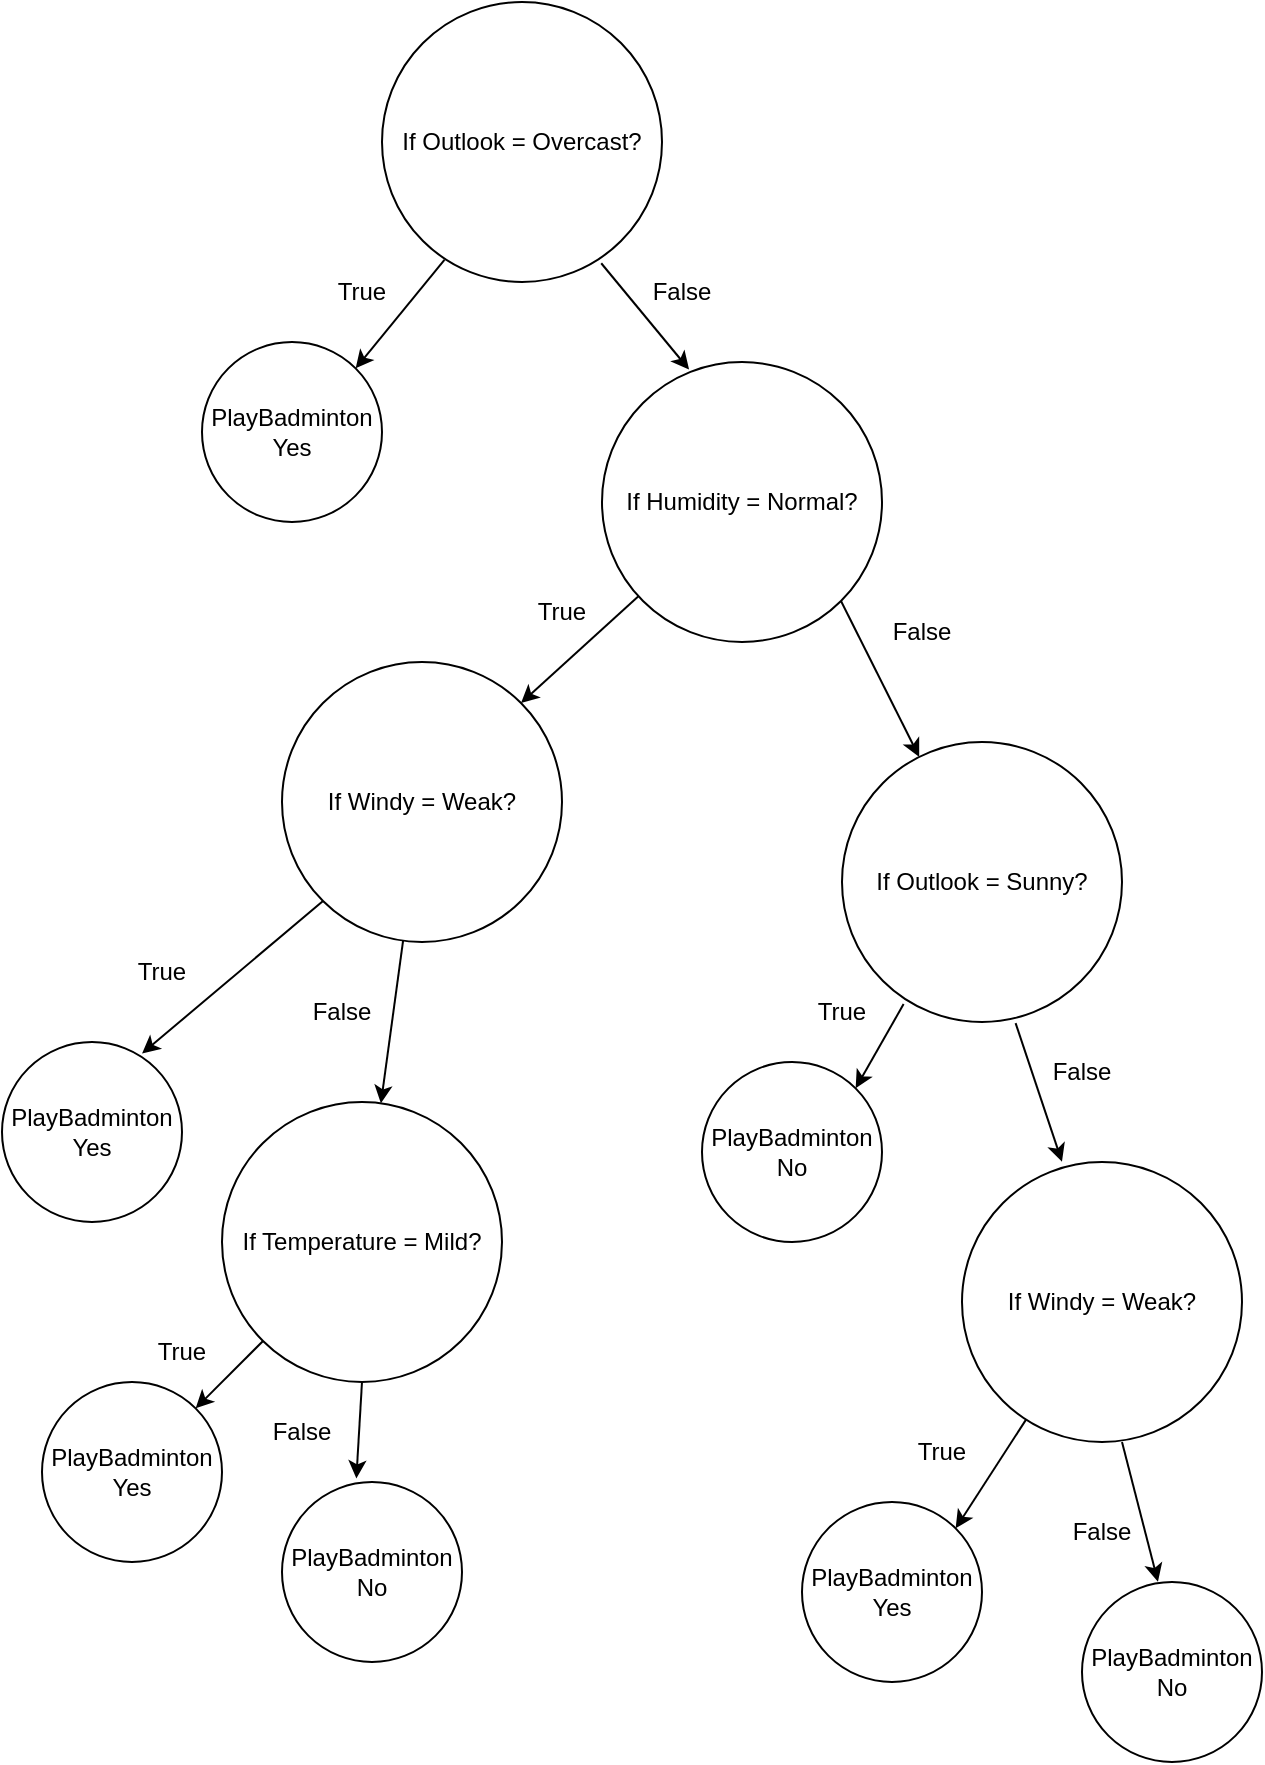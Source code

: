 <mxfile version="21.1.8" type="github">
  <diagram id="C5RBs43oDa-KdzZeNtuy" name="Page-1">
    <mxGraphModel dx="1050" dy="577" grid="1" gridSize="10" guides="1" tooltips="1" connect="1" arrows="1" fold="1" page="1" pageScale="1" pageWidth="827" pageHeight="1169" math="0" shadow="0">
      <root>
        <mxCell id="WIyWlLk6GJQsqaUBKTNV-0" />
        <mxCell id="WIyWlLk6GJQsqaUBKTNV-1" parent="WIyWlLk6GJQsqaUBKTNV-0" />
        <mxCell id="pQejEB6cQ_xvsdO-xQY7-11" value="If Outlook = Overcast?" style="ellipse;whiteSpace=wrap;html=1;aspect=fixed;" vertex="1" parent="WIyWlLk6GJQsqaUBKTNV-1">
          <mxGeometry x="350" y="40" width="140" height="140" as="geometry" />
        </mxCell>
        <mxCell id="pQejEB6cQ_xvsdO-xQY7-12" value="PlayBadminton&lt;br&gt;Yes" style="ellipse;whiteSpace=wrap;html=1;aspect=fixed;" vertex="1" parent="WIyWlLk6GJQsqaUBKTNV-1">
          <mxGeometry x="260" y="210" width="90" height="90" as="geometry" />
        </mxCell>
        <mxCell id="pQejEB6cQ_xvsdO-xQY7-13" value="" style="endArrow=classic;html=1;rounded=0;entryX=1;entryY=0;entryDx=0;entryDy=0;exitX=0.223;exitY=0.921;exitDx=0;exitDy=0;exitPerimeter=0;" edge="1" parent="WIyWlLk6GJQsqaUBKTNV-1" source="pQejEB6cQ_xvsdO-xQY7-11" target="pQejEB6cQ_xvsdO-xQY7-12">
          <mxGeometry width="50" height="50" relative="1" as="geometry">
            <mxPoint x="390" y="310" as="sourcePoint" />
            <mxPoint x="440" y="260" as="targetPoint" />
          </mxGeometry>
        </mxCell>
        <mxCell id="pQejEB6cQ_xvsdO-xQY7-14" value="True" style="text;strokeColor=none;align=center;fillColor=none;html=1;verticalAlign=middle;whiteSpace=wrap;rounded=0;" vertex="1" parent="WIyWlLk6GJQsqaUBKTNV-1">
          <mxGeometry x="300" y="170" width="80" height="30" as="geometry" />
        </mxCell>
        <mxCell id="pQejEB6cQ_xvsdO-xQY7-15" value="If Humidity = Normal?" style="ellipse;whiteSpace=wrap;html=1;aspect=fixed;" vertex="1" parent="WIyWlLk6GJQsqaUBKTNV-1">
          <mxGeometry x="460" y="220" width="140" height="140" as="geometry" />
        </mxCell>
        <mxCell id="pQejEB6cQ_xvsdO-xQY7-16" value="" style="endArrow=classic;html=1;rounded=0;entryX=0.311;entryY=0.027;entryDx=0;entryDy=0;entryPerimeter=0;exitX=0.783;exitY=0.933;exitDx=0;exitDy=0;exitPerimeter=0;" edge="1" parent="WIyWlLk6GJQsqaUBKTNV-1" source="pQejEB6cQ_xvsdO-xQY7-11" target="pQejEB6cQ_xvsdO-xQY7-15">
          <mxGeometry width="50" height="50" relative="1" as="geometry">
            <mxPoint x="390" y="310" as="sourcePoint" />
            <mxPoint x="440" y="260" as="targetPoint" />
          </mxGeometry>
        </mxCell>
        <mxCell id="pQejEB6cQ_xvsdO-xQY7-18" value="False" style="text;strokeColor=none;align=center;fillColor=none;html=1;verticalAlign=middle;whiteSpace=wrap;rounded=0;" vertex="1" parent="WIyWlLk6GJQsqaUBKTNV-1">
          <mxGeometry x="460" y="170" width="80" height="30" as="geometry" />
        </mxCell>
        <mxCell id="pQejEB6cQ_xvsdO-xQY7-19" value="If Windy = Weak?" style="ellipse;whiteSpace=wrap;html=1;aspect=fixed;" vertex="1" parent="WIyWlLk6GJQsqaUBKTNV-1">
          <mxGeometry x="300" y="370" width="140" height="140" as="geometry" />
        </mxCell>
        <mxCell id="pQejEB6cQ_xvsdO-xQY7-20" value="" style="endArrow=classic;html=1;rounded=0;entryX=1;entryY=0;entryDx=0;entryDy=0;" edge="1" parent="WIyWlLk6GJQsqaUBKTNV-1" source="pQejEB6cQ_xvsdO-xQY7-15" target="pQejEB6cQ_xvsdO-xQY7-19">
          <mxGeometry width="50" height="50" relative="1" as="geometry">
            <mxPoint x="390" y="400" as="sourcePoint" />
            <mxPoint x="400" y="420" as="targetPoint" />
          </mxGeometry>
        </mxCell>
        <mxCell id="pQejEB6cQ_xvsdO-xQY7-21" value="True" style="text;strokeColor=none;align=center;fillColor=none;html=1;verticalAlign=middle;whiteSpace=wrap;rounded=0;" vertex="1" parent="WIyWlLk6GJQsqaUBKTNV-1">
          <mxGeometry x="400" y="330" width="80" height="30" as="geometry" />
        </mxCell>
        <mxCell id="pQejEB6cQ_xvsdO-xQY7-22" value="PlayBadminton&lt;br&gt;Yes" style="ellipse;whiteSpace=wrap;html=1;aspect=fixed;" vertex="1" parent="WIyWlLk6GJQsqaUBKTNV-1">
          <mxGeometry x="160" y="560" width="90" height="90" as="geometry" />
        </mxCell>
        <mxCell id="pQejEB6cQ_xvsdO-xQY7-23" value="" style="endArrow=classic;html=1;rounded=0;entryX=0.778;entryY=0.064;entryDx=0;entryDy=0;entryPerimeter=0;exitX=0;exitY=1;exitDx=0;exitDy=0;" edge="1" parent="WIyWlLk6GJQsqaUBKTNV-1" source="pQejEB6cQ_xvsdO-xQY7-19" target="pQejEB6cQ_xvsdO-xQY7-22">
          <mxGeometry width="50" height="50" relative="1" as="geometry">
            <mxPoint x="300" y="500" as="sourcePoint" />
            <mxPoint x="440" y="480" as="targetPoint" />
          </mxGeometry>
        </mxCell>
        <mxCell id="pQejEB6cQ_xvsdO-xQY7-24" value="True" style="text;strokeColor=none;align=center;fillColor=none;html=1;verticalAlign=middle;whiteSpace=wrap;rounded=0;" vertex="1" parent="WIyWlLk6GJQsqaUBKTNV-1">
          <mxGeometry x="200" y="510" width="80" height="30" as="geometry" />
        </mxCell>
        <mxCell id="pQejEB6cQ_xvsdO-xQY7-25" value="If Temperature = Mild?" style="ellipse;whiteSpace=wrap;html=1;aspect=fixed;" vertex="1" parent="WIyWlLk6GJQsqaUBKTNV-1">
          <mxGeometry x="270" y="590" width="140" height="140" as="geometry" />
        </mxCell>
        <mxCell id="pQejEB6cQ_xvsdO-xQY7-26" value="" style="endArrow=classic;html=1;rounded=0;" edge="1" parent="WIyWlLk6GJQsqaUBKTNV-1" source="pQejEB6cQ_xvsdO-xQY7-19" target="pQejEB6cQ_xvsdO-xQY7-25">
          <mxGeometry width="50" height="50" relative="1" as="geometry">
            <mxPoint x="350" y="520" as="sourcePoint" />
            <mxPoint x="440" y="680" as="targetPoint" />
          </mxGeometry>
        </mxCell>
        <mxCell id="pQejEB6cQ_xvsdO-xQY7-27" value="False" style="text;strokeColor=none;align=center;fillColor=none;html=1;verticalAlign=middle;whiteSpace=wrap;rounded=0;" vertex="1" parent="WIyWlLk6GJQsqaUBKTNV-1">
          <mxGeometry x="290" y="530" width="80" height="30" as="geometry" />
        </mxCell>
        <mxCell id="pQejEB6cQ_xvsdO-xQY7-28" value="PlayBadminton&lt;br&gt;Yes" style="ellipse;whiteSpace=wrap;html=1;aspect=fixed;" vertex="1" parent="WIyWlLk6GJQsqaUBKTNV-1">
          <mxGeometry x="180" y="730" width="90" height="90" as="geometry" />
        </mxCell>
        <mxCell id="pQejEB6cQ_xvsdO-xQY7-29" value="PlayBadminton&lt;br&gt;No" style="ellipse;whiteSpace=wrap;html=1;aspect=fixed;" vertex="1" parent="WIyWlLk6GJQsqaUBKTNV-1">
          <mxGeometry x="300" y="780" width="90" height="90" as="geometry" />
        </mxCell>
        <mxCell id="pQejEB6cQ_xvsdO-xQY7-30" value="" style="endArrow=classic;html=1;rounded=0;exitX=0;exitY=1;exitDx=0;exitDy=0;entryX=1;entryY=0;entryDx=0;entryDy=0;" edge="1" parent="WIyWlLk6GJQsqaUBKTNV-1" source="pQejEB6cQ_xvsdO-xQY7-25" target="pQejEB6cQ_xvsdO-xQY7-28">
          <mxGeometry width="50" height="50" relative="1" as="geometry">
            <mxPoint x="390" y="690" as="sourcePoint" />
            <mxPoint x="440" y="640" as="targetPoint" />
          </mxGeometry>
        </mxCell>
        <mxCell id="pQejEB6cQ_xvsdO-xQY7-31" value="" style="endArrow=classic;html=1;rounded=0;exitX=0.5;exitY=1;exitDx=0;exitDy=0;entryX=0.413;entryY=-0.02;entryDx=0;entryDy=0;entryPerimeter=0;" edge="1" parent="WIyWlLk6GJQsqaUBKTNV-1" source="pQejEB6cQ_xvsdO-xQY7-25" target="pQejEB6cQ_xvsdO-xQY7-29">
          <mxGeometry width="50" height="50" relative="1" as="geometry">
            <mxPoint x="390" y="690" as="sourcePoint" />
            <mxPoint x="440" y="640" as="targetPoint" />
          </mxGeometry>
        </mxCell>
        <mxCell id="pQejEB6cQ_xvsdO-xQY7-32" value="True" style="text;strokeColor=none;align=center;fillColor=none;html=1;verticalAlign=middle;whiteSpace=wrap;rounded=0;" vertex="1" parent="WIyWlLk6GJQsqaUBKTNV-1">
          <mxGeometry x="210" y="700" width="80" height="30" as="geometry" />
        </mxCell>
        <mxCell id="pQejEB6cQ_xvsdO-xQY7-34" value="False" style="text;strokeColor=none;align=center;fillColor=none;html=1;verticalAlign=middle;whiteSpace=wrap;rounded=0;" vertex="1" parent="WIyWlLk6GJQsqaUBKTNV-1">
          <mxGeometry x="270" y="740" width="80" height="30" as="geometry" />
        </mxCell>
        <mxCell id="pQejEB6cQ_xvsdO-xQY7-35" value="If Outlook = Sunny?" style="ellipse;whiteSpace=wrap;html=1;aspect=fixed;" vertex="1" parent="WIyWlLk6GJQsqaUBKTNV-1">
          <mxGeometry x="580" y="410" width="140" height="140" as="geometry" />
        </mxCell>
        <mxCell id="pQejEB6cQ_xvsdO-xQY7-36" value="" style="endArrow=classic;html=1;rounded=0;exitX=1;exitY=1;exitDx=0;exitDy=0;" edge="1" parent="WIyWlLk6GJQsqaUBKTNV-1" source="pQejEB6cQ_xvsdO-xQY7-15" target="pQejEB6cQ_xvsdO-xQY7-35">
          <mxGeometry width="50" height="50" relative="1" as="geometry">
            <mxPoint x="560" y="330" as="sourcePoint" />
            <mxPoint x="440" y="340" as="targetPoint" />
          </mxGeometry>
        </mxCell>
        <mxCell id="pQejEB6cQ_xvsdO-xQY7-37" value="False" style="text;strokeColor=none;align=center;fillColor=none;html=1;verticalAlign=middle;whiteSpace=wrap;rounded=0;" vertex="1" parent="WIyWlLk6GJQsqaUBKTNV-1">
          <mxGeometry x="580" y="340" width="80" height="30" as="geometry" />
        </mxCell>
        <mxCell id="pQejEB6cQ_xvsdO-xQY7-38" value="PlayBadminton&lt;br&gt;No" style="ellipse;whiteSpace=wrap;html=1;aspect=fixed;" vertex="1" parent="WIyWlLk6GJQsqaUBKTNV-1">
          <mxGeometry x="510" y="570" width="90" height="90" as="geometry" />
        </mxCell>
        <mxCell id="pQejEB6cQ_xvsdO-xQY7-39" value="" style="endArrow=classic;html=1;rounded=0;entryX=1;entryY=0;entryDx=0;entryDy=0;exitX=0.22;exitY=0.936;exitDx=0;exitDy=0;exitPerimeter=0;" edge="1" parent="WIyWlLk6GJQsqaUBKTNV-1" source="pQejEB6cQ_xvsdO-xQY7-35" target="pQejEB6cQ_xvsdO-xQY7-38">
          <mxGeometry width="50" height="50" relative="1" as="geometry">
            <mxPoint x="390" y="690" as="sourcePoint" />
            <mxPoint x="440" y="640" as="targetPoint" />
          </mxGeometry>
        </mxCell>
        <mxCell id="pQejEB6cQ_xvsdO-xQY7-40" value="True" style="text;strokeColor=none;align=center;fillColor=none;html=1;verticalAlign=middle;whiteSpace=wrap;rounded=0;" vertex="1" parent="WIyWlLk6GJQsqaUBKTNV-1">
          <mxGeometry x="540" y="530" width="80" height="30" as="geometry" />
        </mxCell>
        <mxCell id="pQejEB6cQ_xvsdO-xQY7-41" value="If Windy = Weak?" style="ellipse;whiteSpace=wrap;html=1;aspect=fixed;" vertex="1" parent="WIyWlLk6GJQsqaUBKTNV-1">
          <mxGeometry x="640" y="620" width="140" height="140" as="geometry" />
        </mxCell>
        <mxCell id="pQejEB6cQ_xvsdO-xQY7-42" value="" style="endArrow=classic;html=1;rounded=0;entryX=0.357;entryY=-0.001;entryDx=0;entryDy=0;entryPerimeter=0;exitX=0.62;exitY=1.004;exitDx=0;exitDy=0;exitPerimeter=0;" edge="1" parent="WIyWlLk6GJQsqaUBKTNV-1" source="pQejEB6cQ_xvsdO-xQY7-35" target="pQejEB6cQ_xvsdO-xQY7-41">
          <mxGeometry width="50" height="50" relative="1" as="geometry">
            <mxPoint x="390" y="690" as="sourcePoint" />
            <mxPoint x="440" y="640" as="targetPoint" />
          </mxGeometry>
        </mxCell>
        <mxCell id="pQejEB6cQ_xvsdO-xQY7-43" value="False" style="text;strokeColor=none;align=center;fillColor=none;html=1;verticalAlign=middle;whiteSpace=wrap;rounded=0;" vertex="1" parent="WIyWlLk6GJQsqaUBKTNV-1">
          <mxGeometry x="660" y="560" width="80" height="30" as="geometry" />
        </mxCell>
        <mxCell id="pQejEB6cQ_xvsdO-xQY7-44" value="PlayBadminton&lt;br&gt;Yes" style="ellipse;whiteSpace=wrap;html=1;aspect=fixed;" vertex="1" parent="WIyWlLk6GJQsqaUBKTNV-1">
          <mxGeometry x="560" y="790" width="90" height="90" as="geometry" />
        </mxCell>
        <mxCell id="pQejEB6cQ_xvsdO-xQY7-45" value="PlayBadminton&lt;br&gt;No" style="ellipse;whiteSpace=wrap;html=1;aspect=fixed;" vertex="1" parent="WIyWlLk6GJQsqaUBKTNV-1">
          <mxGeometry x="700" y="830" width="90" height="90" as="geometry" />
        </mxCell>
        <mxCell id="pQejEB6cQ_xvsdO-xQY7-46" value="True" style="text;strokeColor=none;align=center;fillColor=none;html=1;verticalAlign=middle;whiteSpace=wrap;rounded=0;" vertex="1" parent="WIyWlLk6GJQsqaUBKTNV-1">
          <mxGeometry x="590" y="750" width="80" height="30" as="geometry" />
        </mxCell>
        <mxCell id="pQejEB6cQ_xvsdO-xQY7-47" value="False" style="text;strokeColor=none;align=center;fillColor=none;html=1;verticalAlign=middle;whiteSpace=wrap;rounded=0;" vertex="1" parent="WIyWlLk6GJQsqaUBKTNV-1">
          <mxGeometry x="670" y="790" width="80" height="30" as="geometry" />
        </mxCell>
        <mxCell id="pQejEB6cQ_xvsdO-xQY7-48" value="" style="endArrow=classic;html=1;rounded=0;entryX=1;entryY=0;entryDx=0;entryDy=0;" edge="1" parent="WIyWlLk6GJQsqaUBKTNV-1" source="pQejEB6cQ_xvsdO-xQY7-41" target="pQejEB6cQ_xvsdO-xQY7-44">
          <mxGeometry width="50" height="50" relative="1" as="geometry">
            <mxPoint x="390" y="690" as="sourcePoint" />
            <mxPoint x="440" y="640" as="targetPoint" />
          </mxGeometry>
        </mxCell>
        <mxCell id="pQejEB6cQ_xvsdO-xQY7-49" value="" style="endArrow=classic;html=1;rounded=0;entryX=0.422;entryY=-0.002;entryDx=0;entryDy=0;entryPerimeter=0;" edge="1" parent="WIyWlLk6GJQsqaUBKTNV-1" target="pQejEB6cQ_xvsdO-xQY7-45">
          <mxGeometry width="50" height="50" relative="1" as="geometry">
            <mxPoint x="720" y="760" as="sourcePoint" />
            <mxPoint x="440" y="640" as="targetPoint" />
          </mxGeometry>
        </mxCell>
      </root>
    </mxGraphModel>
  </diagram>
</mxfile>
